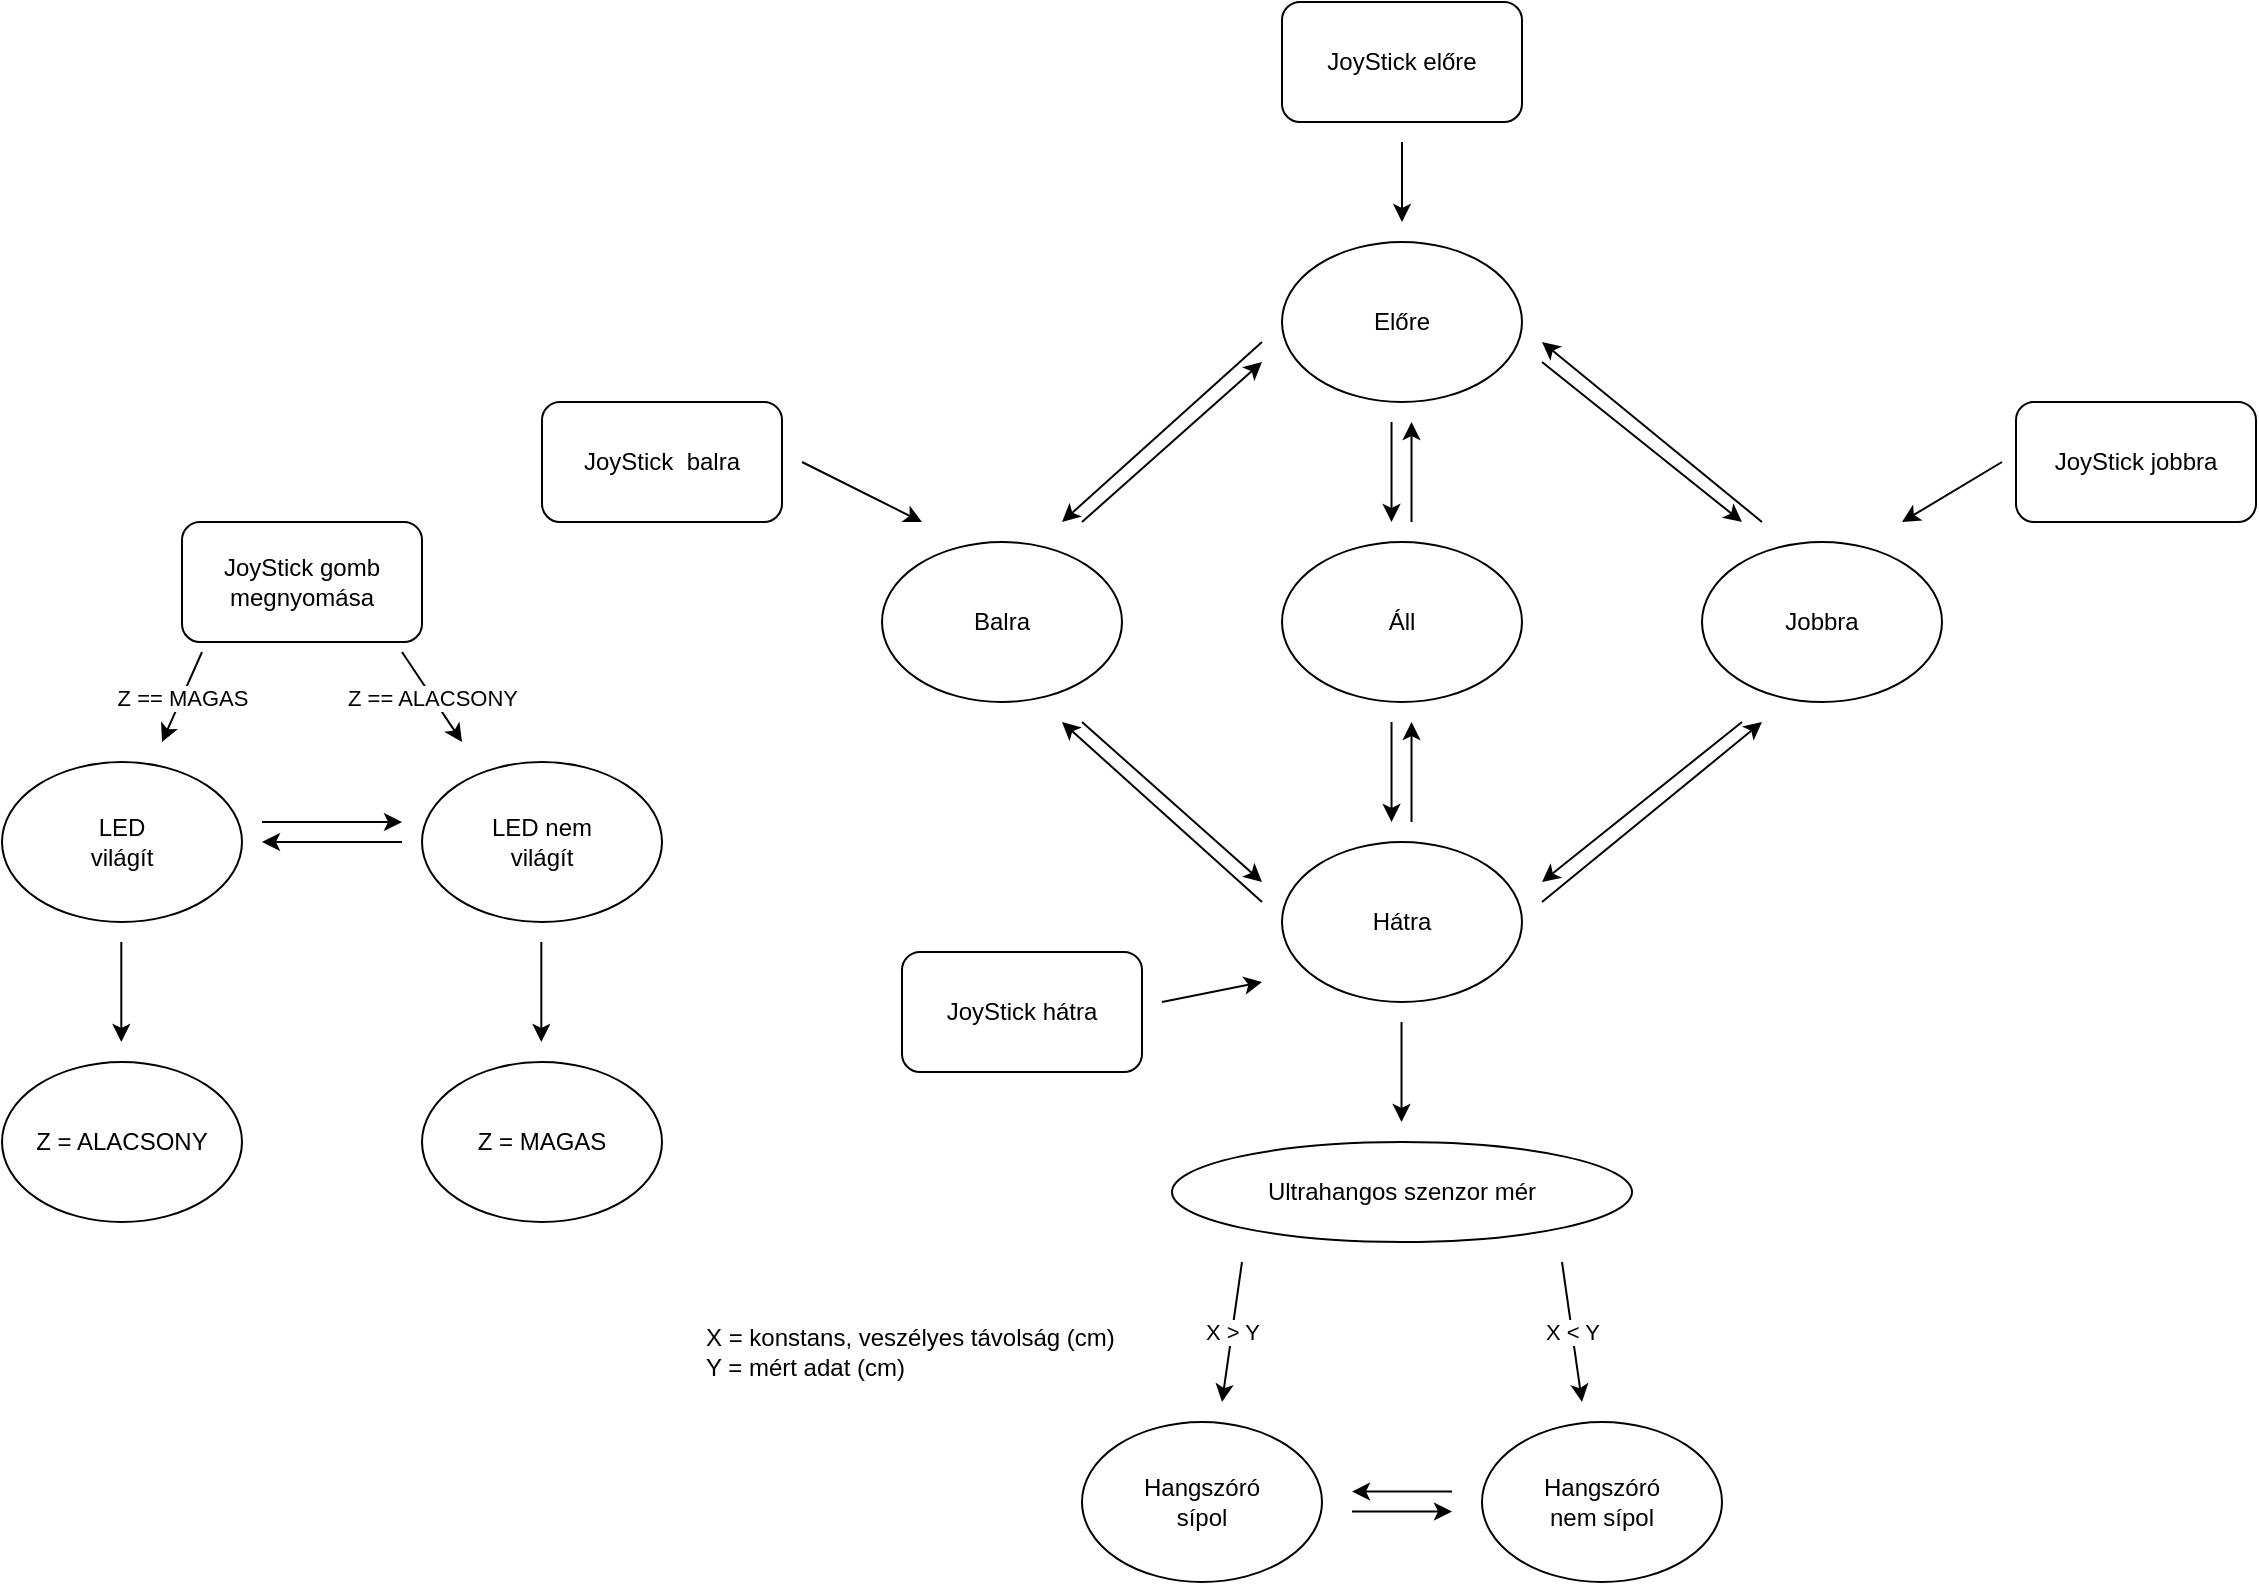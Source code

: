 <mxfile version="18.1.3" type="device"><diagram id="CM_mJCOmCbS7glKn4qBf" name="1 oldal"><mxGraphModel dx="2500" dy="1018" grid="1" gridSize="10" guides="1" tooltips="1" connect="1" arrows="1" fold="1" page="1" pageScale="1" pageWidth="827" pageHeight="1169" math="0" shadow="0"><root><mxCell id="0"/><mxCell id="1" parent="0"/><mxCell id="YU4uEpOWQJ2wI4EANWrc-1" value="" style="ellipse;whiteSpace=wrap;html=1;" vertex="1" parent="1"><mxGeometry x="340" y="230" width="120" height="80" as="geometry"/></mxCell><mxCell id="YU4uEpOWQJ2wI4EANWrc-2" value="Előre" style="text;html=1;strokeColor=none;fillColor=none;align=center;verticalAlign=middle;whiteSpace=wrap;rounded=0;" vertex="1" parent="1"><mxGeometry x="370" y="255" width="60" height="30" as="geometry"/></mxCell><mxCell id="YU4uEpOWQJ2wI4EANWrc-3" value="" style="ellipse;whiteSpace=wrap;html=1;" vertex="1" parent="1"><mxGeometry x="340" y="380" width="120" height="80" as="geometry"/></mxCell><mxCell id="YU4uEpOWQJ2wI4EANWrc-4" value="Áll" style="text;html=1;strokeColor=none;fillColor=none;align=center;verticalAlign=middle;whiteSpace=wrap;rounded=0;" vertex="1" parent="1"><mxGeometry x="370" y="405" width="60" height="30" as="geometry"/></mxCell><mxCell id="YU4uEpOWQJ2wI4EANWrc-5" value="" style="ellipse;whiteSpace=wrap;html=1;" vertex="1" parent="1"><mxGeometry x="340" y="530" width="120" height="80" as="geometry"/></mxCell><mxCell id="YU4uEpOWQJ2wI4EANWrc-6" value="Hátra" style="text;html=1;strokeColor=none;fillColor=none;align=center;verticalAlign=middle;whiteSpace=wrap;rounded=0;" vertex="1" parent="1"><mxGeometry x="370" y="555" width="60" height="30" as="geometry"/></mxCell><mxCell id="YU4uEpOWQJ2wI4EANWrc-8" value="" style="ellipse;whiteSpace=wrap;html=1;" vertex="1" parent="1"><mxGeometry x="140" y="380" width="120" height="80" as="geometry"/></mxCell><mxCell id="YU4uEpOWQJ2wI4EANWrc-9" value="Balra" style="text;html=1;strokeColor=none;fillColor=none;align=center;verticalAlign=middle;whiteSpace=wrap;rounded=0;" vertex="1" parent="1"><mxGeometry x="170" y="405" width="60" height="30" as="geometry"/></mxCell><mxCell id="YU4uEpOWQJ2wI4EANWrc-10" value="" style="ellipse;whiteSpace=wrap;html=1;" vertex="1" parent="1"><mxGeometry x="550" y="380" width="120" height="80" as="geometry"/></mxCell><mxCell id="YU4uEpOWQJ2wI4EANWrc-11" value="Jobbra" style="text;html=1;strokeColor=none;fillColor=none;align=center;verticalAlign=middle;whiteSpace=wrap;rounded=0;" vertex="1" parent="1"><mxGeometry x="580" y="405" width="60" height="30" as="geometry"/></mxCell><mxCell id="YU4uEpOWQJ2wI4EANWrc-12" value="" style="endArrow=classic;html=1;rounded=0;" edge="1" parent="1"><mxGeometry width="50" height="50" relative="1" as="geometry"><mxPoint x="404.76" y="520" as="sourcePoint"/><mxPoint x="404.76" y="470" as="targetPoint"/></mxGeometry></mxCell><mxCell id="YU4uEpOWQJ2wI4EANWrc-13" value="" style="endArrow=classic;html=1;rounded=0;" edge="1" parent="1"><mxGeometry width="50" height="50" relative="1" as="geometry"><mxPoint x="394.76" y="470" as="sourcePoint"/><mxPoint x="394.76" y="520" as="targetPoint"/></mxGeometry></mxCell><mxCell id="YU4uEpOWQJ2wI4EANWrc-14" value="" style="endArrow=classic;html=1;rounded=0;" edge="1" parent="1"><mxGeometry width="50" height="50" relative="1" as="geometry"><mxPoint x="404.76" y="370" as="sourcePoint"/><mxPoint x="404.76" y="320" as="targetPoint"/></mxGeometry></mxCell><mxCell id="YU4uEpOWQJ2wI4EANWrc-15" value="" style="endArrow=classic;html=1;rounded=0;" edge="1" parent="1"><mxGeometry width="50" height="50" relative="1" as="geometry"><mxPoint x="394.76" y="320" as="sourcePoint"/><mxPoint x="394.76" y="370" as="targetPoint"/></mxGeometry></mxCell><mxCell id="YU4uEpOWQJ2wI4EANWrc-16" value="" style="endArrow=classic;html=1;rounded=0;" edge="1" parent="1"><mxGeometry width="50" height="50" relative="1" as="geometry"><mxPoint x="240" y="370" as="sourcePoint"/><mxPoint x="330" y="290" as="targetPoint"/></mxGeometry></mxCell><mxCell id="YU4uEpOWQJ2wI4EANWrc-17" value="" style="endArrow=classic;html=1;rounded=0;" edge="1" parent="1"><mxGeometry width="50" height="50" relative="1" as="geometry"><mxPoint x="330" y="280" as="sourcePoint"/><mxPoint x="230" y="370" as="targetPoint"/></mxGeometry></mxCell><mxCell id="YU4uEpOWQJ2wI4EANWrc-18" value="" style="endArrow=classic;html=1;rounded=0;" edge="1" parent="1"><mxGeometry width="50" height="50" relative="1" as="geometry"><mxPoint x="580" y="370" as="sourcePoint"/><mxPoint x="470" y="280" as="targetPoint"/></mxGeometry></mxCell><mxCell id="YU4uEpOWQJ2wI4EANWrc-19" value="" style="endArrow=classic;html=1;rounded=0;" edge="1" parent="1"><mxGeometry width="50" height="50" relative="1" as="geometry"><mxPoint x="470" y="290" as="sourcePoint"/><mxPoint x="570" y="370" as="targetPoint"/></mxGeometry></mxCell><mxCell id="YU4uEpOWQJ2wI4EANWrc-20" value="" style="endArrow=classic;html=1;rounded=0;" edge="1" parent="1"><mxGeometry width="50" height="50" relative="1" as="geometry"><mxPoint x="470" y="560" as="sourcePoint"/><mxPoint x="580" y="470" as="targetPoint"/></mxGeometry></mxCell><mxCell id="YU4uEpOWQJ2wI4EANWrc-21" value="" style="endArrow=classic;html=1;rounded=0;" edge="1" parent="1"><mxGeometry width="50" height="50" relative="1" as="geometry"><mxPoint x="570" y="470" as="sourcePoint"/><mxPoint x="470" y="550" as="targetPoint"/></mxGeometry></mxCell><mxCell id="YU4uEpOWQJ2wI4EANWrc-22" value="" style="endArrow=classic;html=1;rounded=0;" edge="1" parent="1"><mxGeometry width="50" height="50" relative="1" as="geometry"><mxPoint x="330" y="560" as="sourcePoint"/><mxPoint x="230" y="470" as="targetPoint"/></mxGeometry></mxCell><mxCell id="YU4uEpOWQJ2wI4EANWrc-23" value="" style="endArrow=classic;html=1;rounded=0;" edge="1" parent="1"><mxGeometry width="50" height="50" relative="1" as="geometry"><mxPoint x="240" y="470" as="sourcePoint"/><mxPoint x="330" y="550" as="targetPoint"/></mxGeometry></mxCell><mxCell id="YU4uEpOWQJ2wI4EANWrc-25" value="" style="endArrow=classic;html=1;rounded=0;" edge="1" parent="1"><mxGeometry width="50" height="50" relative="1" as="geometry"><mxPoint x="399.76" y="620" as="sourcePoint"/><mxPoint x="399.76" y="670" as="targetPoint"/></mxGeometry></mxCell><mxCell id="YU4uEpOWQJ2wI4EANWrc-26" value="" style="ellipse;whiteSpace=wrap;html=1;" vertex="1" parent="1"><mxGeometry x="285" y="680" width="230" height="50" as="geometry"/></mxCell><mxCell id="YU4uEpOWQJ2wI4EANWrc-27" value="Ultrahangos szenzor mér" style="text;html=1;strokeColor=none;fillColor=none;align=center;verticalAlign=middle;whiteSpace=wrap;rounded=0;" vertex="1" parent="1"><mxGeometry x="310" y="690" width="180" height="30" as="geometry"/></mxCell><mxCell id="YU4uEpOWQJ2wI4EANWrc-28" value="" style="ellipse;whiteSpace=wrap;html=1;" vertex="1" parent="1"><mxGeometry x="240" y="820" width="120" height="80" as="geometry"/></mxCell><mxCell id="YU4uEpOWQJ2wI4EANWrc-29" value="Hangszóró sípol" style="text;html=1;strokeColor=none;fillColor=none;align=center;verticalAlign=middle;whiteSpace=wrap;rounded=0;" vertex="1" parent="1"><mxGeometry x="270" y="845" width="60" height="30" as="geometry"/></mxCell><mxCell id="YU4uEpOWQJ2wI4EANWrc-30" value="" style="ellipse;whiteSpace=wrap;html=1;" vertex="1" parent="1"><mxGeometry x="440" y="820" width="120" height="80" as="geometry"/></mxCell><mxCell id="YU4uEpOWQJ2wI4EANWrc-31" value="Hangszóró nem sípol" style="text;html=1;strokeColor=none;fillColor=none;align=center;verticalAlign=middle;whiteSpace=wrap;rounded=0;" vertex="1" parent="1"><mxGeometry x="470" y="845" width="60" height="30" as="geometry"/></mxCell><mxCell id="YU4uEpOWQJ2wI4EANWrc-34" value="" style="endArrow=classic;html=1;rounded=0;" edge="1" parent="1"><mxGeometry width="50" height="50" relative="1" as="geometry"><mxPoint x="375" y="864.76" as="sourcePoint"/><mxPoint x="425" y="864.76" as="targetPoint"/></mxGeometry></mxCell><mxCell id="YU4uEpOWQJ2wI4EANWrc-35" value="" style="endArrow=classic;html=1;rounded=0;" edge="1" parent="1"><mxGeometry width="50" height="50" relative="1" as="geometry"><mxPoint x="425" y="854.76" as="sourcePoint"/><mxPoint x="375" y="854.76" as="targetPoint"/></mxGeometry></mxCell><mxCell id="YU4uEpOWQJ2wI4EANWrc-36" value="" style="endArrow=classic;html=1;rounded=0;" edge="1" parent="1"><mxGeometry relative="1" as="geometry"><mxPoint x="320" y="740" as="sourcePoint"/><mxPoint x="310" y="810" as="targetPoint"/></mxGeometry></mxCell><mxCell id="YU4uEpOWQJ2wI4EANWrc-37" value="X &amp;gt; Y" style="edgeLabel;resizable=0;html=1;align=center;verticalAlign=middle;" connectable="0" vertex="1" parent="YU4uEpOWQJ2wI4EANWrc-36"><mxGeometry relative="1" as="geometry"/></mxCell><mxCell id="YU4uEpOWQJ2wI4EANWrc-38" value="" style="endArrow=classic;html=1;rounded=0;" edge="1" parent="1"><mxGeometry relative="1" as="geometry"><mxPoint x="480.0" y="740" as="sourcePoint"/><mxPoint x="490" y="810" as="targetPoint"/></mxGeometry></mxCell><mxCell id="YU4uEpOWQJ2wI4EANWrc-39" value="X &amp;lt; Y" style="edgeLabel;resizable=0;html=1;align=center;verticalAlign=middle;" connectable="0" vertex="1" parent="YU4uEpOWQJ2wI4EANWrc-38"><mxGeometry relative="1" as="geometry"/></mxCell><mxCell id="YU4uEpOWQJ2wI4EANWrc-40" value="X = konstans, veszélyes távolság (cm)&lt;br&gt;Y = mért adat (cm)" style="text;html=1;strokeColor=none;fillColor=none;align=left;verticalAlign=middle;whiteSpace=wrap;rounded=0;" vertex="1" parent="1"><mxGeometry x="50" y="770" width="220" height="30" as="geometry"/></mxCell><mxCell id="YU4uEpOWQJ2wI4EANWrc-41" value="" style="rounded=1;whiteSpace=wrap;html=1;" vertex="1" parent="1"><mxGeometry x="340" y="110" width="120" height="60" as="geometry"/></mxCell><mxCell id="YU4uEpOWQJ2wI4EANWrc-42" value="JoyStick előre" style="text;html=1;strokeColor=none;fillColor=none;align=center;verticalAlign=middle;whiteSpace=wrap;rounded=0;" vertex="1" parent="1"><mxGeometry x="350" y="125" width="100" height="30" as="geometry"/></mxCell><mxCell id="YU4uEpOWQJ2wI4EANWrc-43" value="" style="rounded=1;whiteSpace=wrap;html=1;" vertex="1" parent="1"><mxGeometry x="150" y="585" width="120" height="60" as="geometry"/></mxCell><mxCell id="YU4uEpOWQJ2wI4EANWrc-44" value="JoyStick hátra" style="text;html=1;strokeColor=none;fillColor=none;align=center;verticalAlign=middle;whiteSpace=wrap;rounded=0;" vertex="1" parent="1"><mxGeometry x="160" y="600" width="100" height="30" as="geometry"/></mxCell><mxCell id="YU4uEpOWQJ2wI4EANWrc-45" value="" style="rounded=1;whiteSpace=wrap;html=1;" vertex="1" parent="1"><mxGeometry x="-30" y="310" width="120" height="60" as="geometry"/></mxCell><mxCell id="YU4uEpOWQJ2wI4EANWrc-46" value="JoyStick&amp;nbsp; balra" style="text;html=1;strokeColor=none;fillColor=none;align=center;verticalAlign=middle;whiteSpace=wrap;rounded=0;" vertex="1" parent="1"><mxGeometry x="-20" y="325" width="100" height="30" as="geometry"/></mxCell><mxCell id="YU4uEpOWQJ2wI4EANWrc-47" value="" style="rounded=1;whiteSpace=wrap;html=1;" vertex="1" parent="1"><mxGeometry x="707" y="310" width="120" height="60" as="geometry"/></mxCell><mxCell id="YU4uEpOWQJ2wI4EANWrc-48" value="JoyStick jobbra" style="text;html=1;strokeColor=none;fillColor=none;align=center;verticalAlign=middle;whiteSpace=wrap;rounded=0;" vertex="1" parent="1"><mxGeometry x="717" y="325" width="100" height="30" as="geometry"/></mxCell><mxCell id="YU4uEpOWQJ2wI4EANWrc-49" value="" style="endArrow=classic;html=1;rounded=0;" edge="1" parent="1"><mxGeometry width="50" height="50" relative="1" as="geometry"><mxPoint x="280" y="610" as="sourcePoint"/><mxPoint x="330" y="600" as="targetPoint"/></mxGeometry></mxCell><mxCell id="YU4uEpOWQJ2wI4EANWrc-50" value="" style="endArrow=classic;html=1;rounded=0;" edge="1" parent="1"><mxGeometry width="50" height="50" relative="1" as="geometry"><mxPoint x="100" y="340" as="sourcePoint"/><mxPoint x="160" y="370" as="targetPoint"/></mxGeometry></mxCell><mxCell id="YU4uEpOWQJ2wI4EANWrc-51" value="" style="endArrow=classic;html=1;rounded=0;" edge="1" parent="1"><mxGeometry width="50" height="50" relative="1" as="geometry"><mxPoint x="400" y="180" as="sourcePoint"/><mxPoint x="400" y="220" as="targetPoint"/></mxGeometry></mxCell><mxCell id="YU4uEpOWQJ2wI4EANWrc-52" value="" style="endArrow=classic;html=1;rounded=0;" edge="1" parent="1"><mxGeometry width="50" height="50" relative="1" as="geometry"><mxPoint x="700" y="340" as="sourcePoint"/><mxPoint x="650" y="370" as="targetPoint"/></mxGeometry></mxCell><mxCell id="YU4uEpOWQJ2wI4EANWrc-53" value="" style="ellipse;whiteSpace=wrap;html=1;" vertex="1" parent="1"><mxGeometry x="-300" y="490" width="120" height="80" as="geometry"/></mxCell><mxCell id="YU4uEpOWQJ2wI4EANWrc-54" value="LED világít" style="text;html=1;strokeColor=none;fillColor=none;align=center;verticalAlign=middle;whiteSpace=wrap;rounded=0;" vertex="1" parent="1"><mxGeometry x="-270" y="515" width="60" height="30" as="geometry"/></mxCell><mxCell id="YU4uEpOWQJ2wI4EANWrc-55" value="" style="ellipse;whiteSpace=wrap;html=1;" vertex="1" parent="1"><mxGeometry x="-90" y="490" width="120" height="80" as="geometry"/></mxCell><mxCell id="YU4uEpOWQJ2wI4EANWrc-56" value="LED nem világít" style="text;html=1;strokeColor=none;fillColor=none;align=center;verticalAlign=middle;whiteSpace=wrap;rounded=0;" vertex="1" parent="1"><mxGeometry x="-60" y="515" width="60" height="30" as="geometry"/></mxCell><mxCell id="YU4uEpOWQJ2wI4EANWrc-59" value="" style="rounded=1;whiteSpace=wrap;html=1;" vertex="1" parent="1"><mxGeometry x="-210" y="370" width="120" height="60" as="geometry"/></mxCell><mxCell id="YU4uEpOWQJ2wI4EANWrc-60" value="JoyStick gomb megnyomása" style="text;html=1;strokeColor=none;fillColor=none;align=center;verticalAlign=middle;whiteSpace=wrap;rounded=0;" vertex="1" parent="1"><mxGeometry x="-200" y="385" width="100" height="30" as="geometry"/></mxCell><mxCell id="YU4uEpOWQJ2wI4EANWrc-61" value="" style="endArrow=classic;html=1;rounded=0;" edge="1" parent="1"><mxGeometry width="50" height="50" relative="1" as="geometry"><mxPoint x="-170" y="520" as="sourcePoint"/><mxPoint x="-100" y="520" as="targetPoint"/></mxGeometry></mxCell><mxCell id="YU4uEpOWQJ2wI4EANWrc-62" value="" style="endArrow=classic;html=1;rounded=0;" edge="1" parent="1"><mxGeometry width="50" height="50" relative="1" as="geometry"><mxPoint x="-100" y="530" as="sourcePoint"/><mxPoint x="-170" y="530" as="targetPoint"/></mxGeometry></mxCell><mxCell id="YU4uEpOWQJ2wI4EANWrc-63" value="" style="endArrow=classic;html=1;rounded=0;" edge="1" parent="1"><mxGeometry relative="1" as="geometry"><mxPoint x="-200" y="435" as="sourcePoint"/><mxPoint x="-220" y="480" as="targetPoint"/></mxGeometry></mxCell><mxCell id="YU4uEpOWQJ2wI4EANWrc-64" value="Z == MAGAS" style="edgeLabel;resizable=0;html=1;align=center;verticalAlign=middle;" connectable="0" vertex="1" parent="YU4uEpOWQJ2wI4EANWrc-63"><mxGeometry relative="1" as="geometry"/></mxCell><mxCell id="YU4uEpOWQJ2wI4EANWrc-65" value="" style="endArrow=classic;html=1;rounded=0;" edge="1" parent="1"><mxGeometry relative="1" as="geometry"><mxPoint x="-100" y="435" as="sourcePoint"/><mxPoint x="-70" y="480" as="targetPoint"/></mxGeometry></mxCell><mxCell id="YU4uEpOWQJ2wI4EANWrc-66" value="Z == ALACSONY" style="edgeLabel;resizable=0;html=1;align=center;verticalAlign=middle;" connectable="0" vertex="1" parent="YU4uEpOWQJ2wI4EANWrc-65"><mxGeometry relative="1" as="geometry"/></mxCell><mxCell id="YU4uEpOWQJ2wI4EANWrc-67" value="" style="ellipse;whiteSpace=wrap;html=1;" vertex="1" parent="1"><mxGeometry x="-300" y="640" width="120" height="80" as="geometry"/></mxCell><mxCell id="YU4uEpOWQJ2wI4EANWrc-68" value="Z = ALACSONY" style="text;html=1;strokeColor=none;fillColor=none;align=center;verticalAlign=middle;whiteSpace=wrap;rounded=0;" vertex="1" parent="1"><mxGeometry x="-290" y="665" width="100" height="30" as="geometry"/></mxCell><mxCell id="YU4uEpOWQJ2wI4EANWrc-71" value="" style="ellipse;whiteSpace=wrap;html=1;" vertex="1" parent="1"><mxGeometry x="-90" y="640" width="120" height="80" as="geometry"/></mxCell><mxCell id="YU4uEpOWQJ2wI4EANWrc-72" value="Z = MAGAS" style="text;html=1;strokeColor=none;fillColor=none;align=center;verticalAlign=middle;whiteSpace=wrap;rounded=0;" vertex="1" parent="1"><mxGeometry x="-80" y="665" width="100" height="30" as="geometry"/></mxCell><mxCell id="YU4uEpOWQJ2wI4EANWrc-73" value="" style="endArrow=classic;html=1;rounded=0;" edge="1" parent="1"><mxGeometry width="50" height="50" relative="1" as="geometry"><mxPoint x="-240.34" y="580" as="sourcePoint"/><mxPoint x="-240.34" y="630" as="targetPoint"/></mxGeometry></mxCell><mxCell id="YU4uEpOWQJ2wI4EANWrc-74" value="" style="endArrow=classic;html=1;rounded=0;" edge="1" parent="1"><mxGeometry width="50" height="50" relative="1" as="geometry"><mxPoint x="-30.34" y="580" as="sourcePoint"/><mxPoint x="-30.34" y="630" as="targetPoint"/></mxGeometry></mxCell></root></mxGraphModel></diagram></mxfile>
